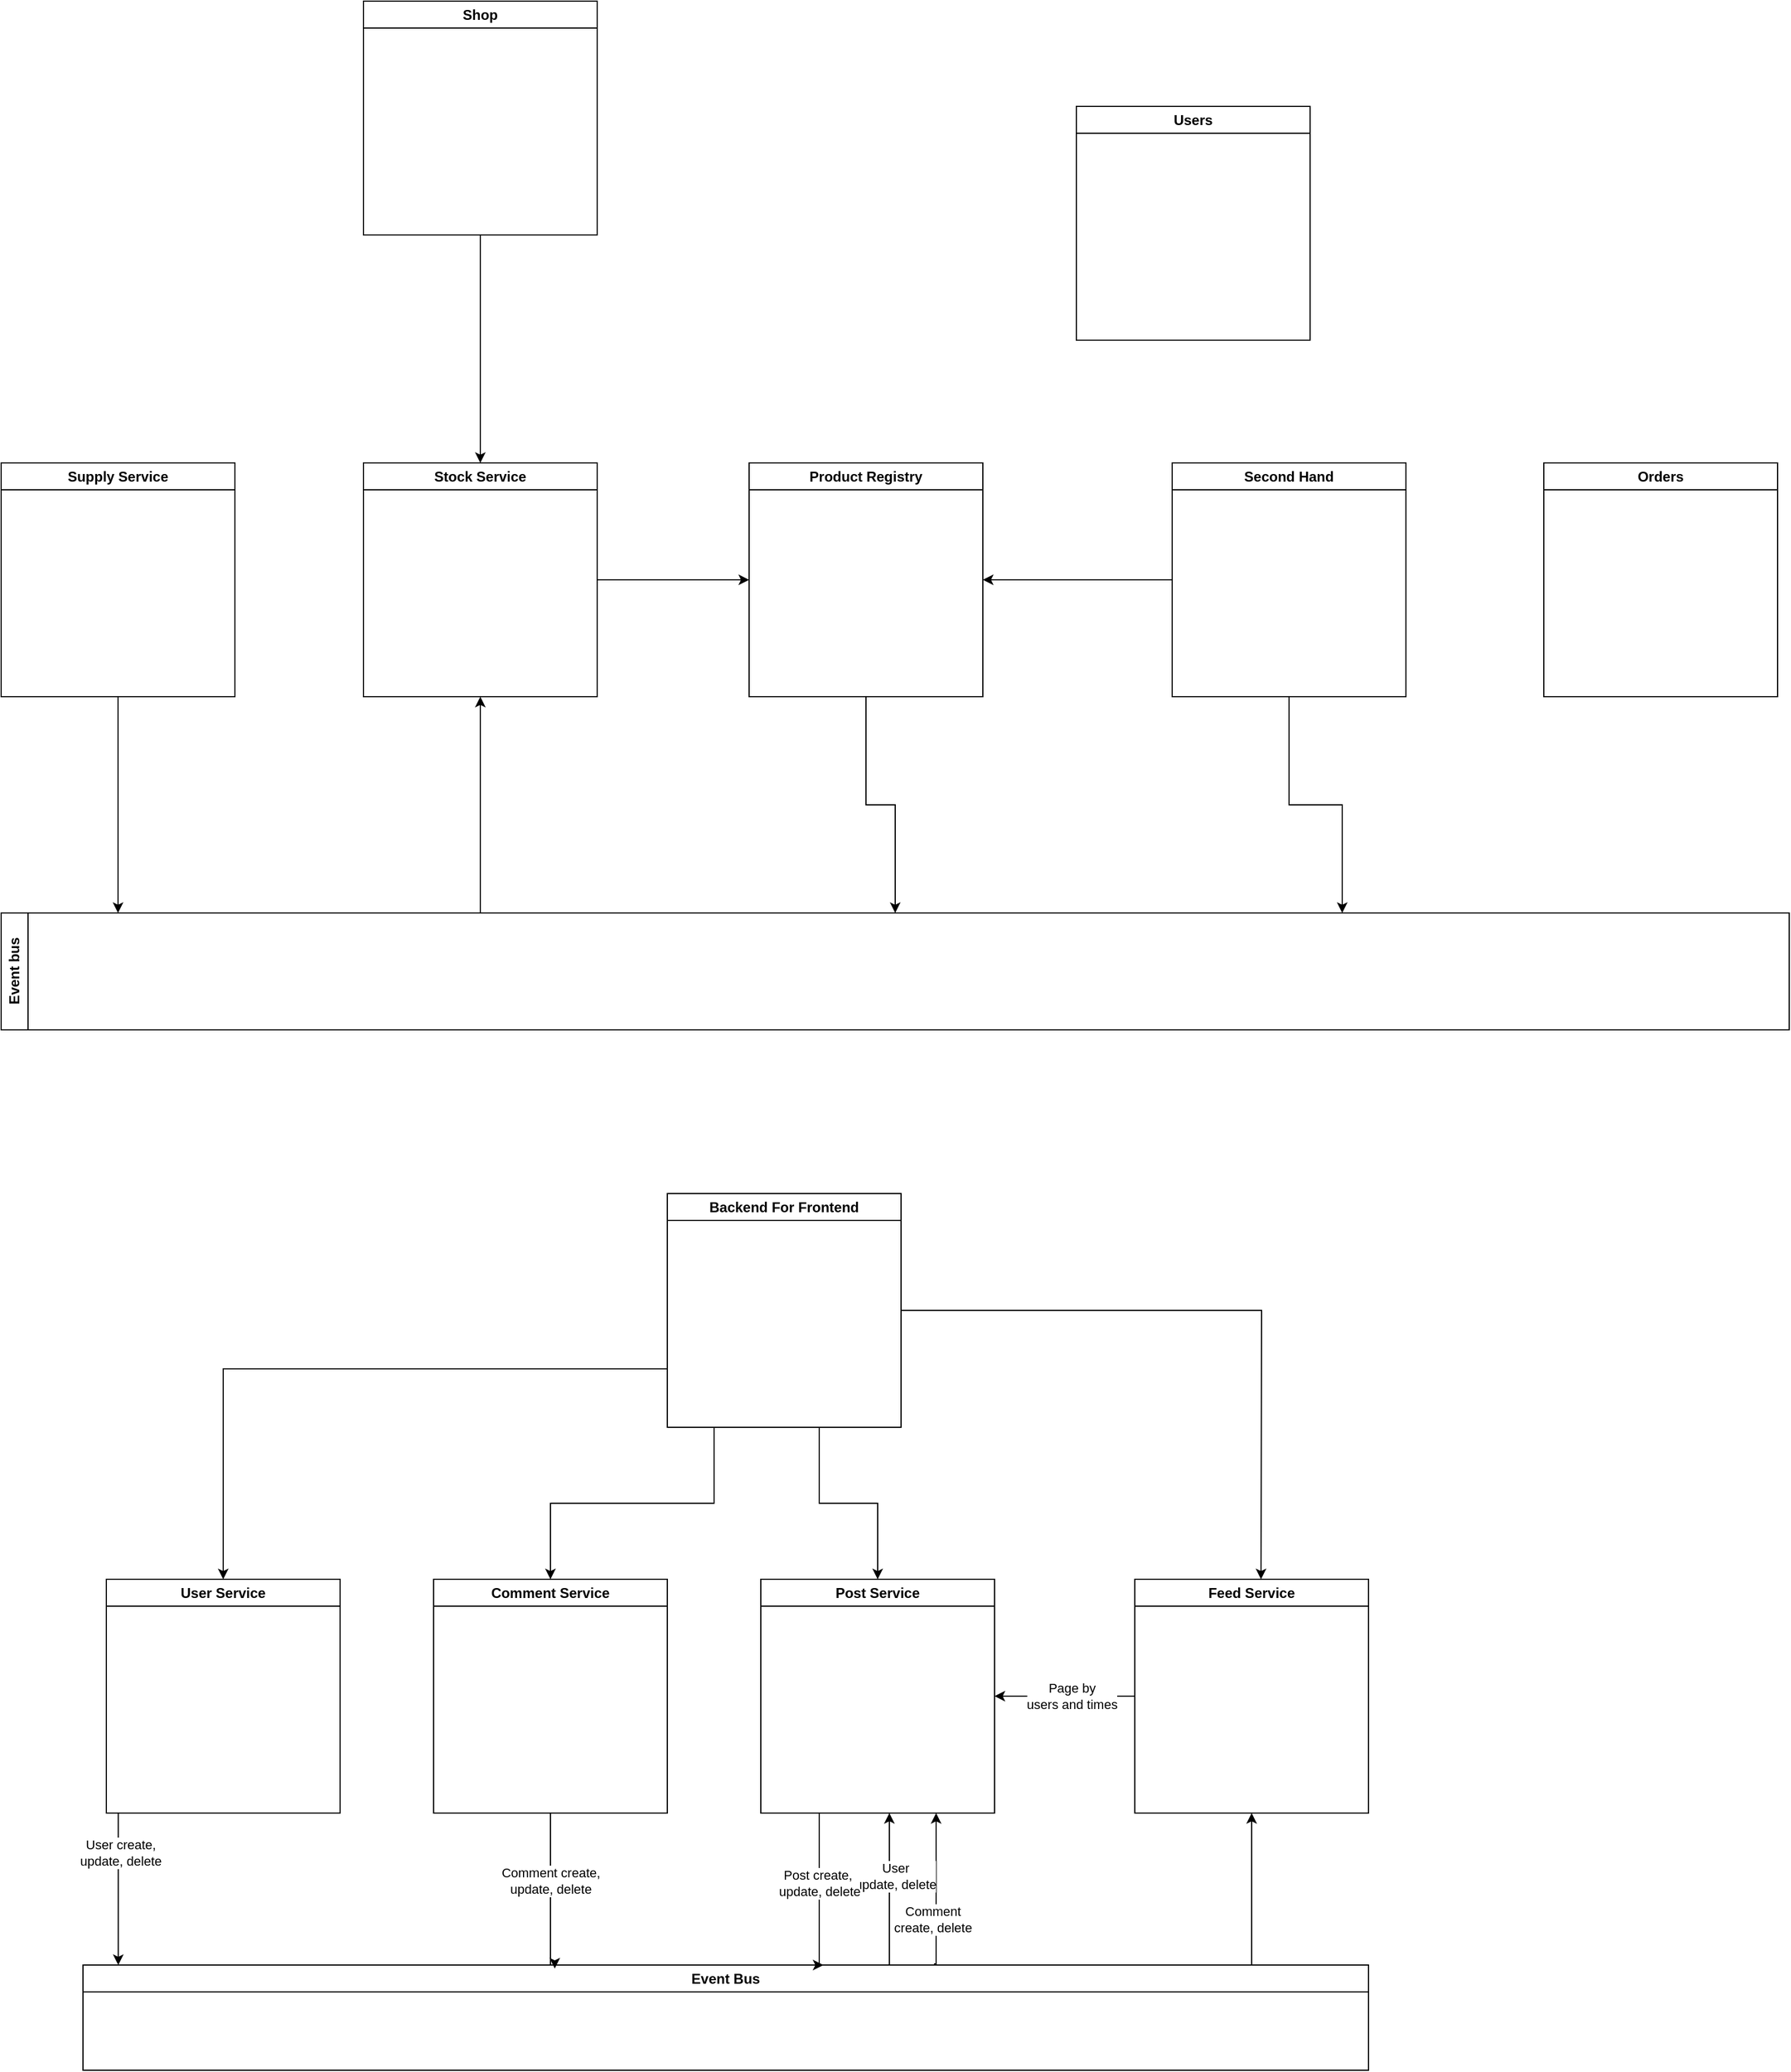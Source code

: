 <mxfile version="26.0.5">
  <diagram id="C5RBs43oDa-KdzZeNtuy" name="Page-1">
    <mxGraphModel dx="2074" dy="1148" grid="1" gridSize="10" guides="1" tooltips="1" connect="1" arrows="1" fold="1" page="1" pageScale="1" pageWidth="827" pageHeight="1169" math="0" shadow="0">
      <root>
        <mxCell id="WIyWlLk6GJQsqaUBKTNV-0" />
        <mxCell id="WIyWlLk6GJQsqaUBKTNV-1" parent="WIyWlLk6GJQsqaUBKTNV-0" />
        <mxCell id="yEuNvLYkDTbbYPns3G2Z-18" style="edgeStyle=orthogonalEdgeStyle;rounded=0;orthogonalLoop=1;jettySize=auto;html=1;entryX=0.5;entryY=0;entryDx=0;entryDy=0;" parent="WIyWlLk6GJQsqaUBKTNV-1" source="yEuNvLYkDTbbYPns3G2Z-0" target="yEuNvLYkDTbbYPns3G2Z-13" edge="1">
          <mxGeometry relative="1" as="geometry" />
        </mxCell>
        <mxCell id="yEuNvLYkDTbbYPns3G2Z-0" value="Product Registry" style="swimlane;whiteSpace=wrap;html=1;" parent="WIyWlLk6GJQsqaUBKTNV-1" vertex="1">
          <mxGeometry x="670" y="485" width="200" height="200" as="geometry" />
        </mxCell>
        <mxCell id="yEuNvLYkDTbbYPns3G2Z-7" style="edgeStyle=orthogonalEdgeStyle;rounded=0;orthogonalLoop=1;jettySize=auto;html=1;entryX=1;entryY=0.5;entryDx=0;entryDy=0;" parent="WIyWlLk6GJQsqaUBKTNV-1" source="yEuNvLYkDTbbYPns3G2Z-1" target="yEuNvLYkDTbbYPns3G2Z-0" edge="1">
          <mxGeometry relative="1" as="geometry" />
        </mxCell>
        <mxCell id="yEuNvLYkDTbbYPns3G2Z-14" style="edgeStyle=orthogonalEdgeStyle;rounded=0;orthogonalLoop=1;jettySize=auto;html=1;entryX=0.75;entryY=0;entryDx=0;entryDy=0;" parent="WIyWlLk6GJQsqaUBKTNV-1" source="yEuNvLYkDTbbYPns3G2Z-1" target="yEuNvLYkDTbbYPns3G2Z-13" edge="1">
          <mxGeometry relative="1" as="geometry">
            <mxPoint x="1130" y="850" as="targetPoint" />
          </mxGeometry>
        </mxCell>
        <mxCell id="yEuNvLYkDTbbYPns3G2Z-1" value="Second Hand" style="swimlane;whiteSpace=wrap;html=1;" parent="WIyWlLk6GJQsqaUBKTNV-1" vertex="1">
          <mxGeometry x="1032" y="485" width="200" height="200" as="geometry" />
        </mxCell>
        <mxCell id="yEuNvLYkDTbbYPns3G2Z-4" style="edgeStyle=orthogonalEdgeStyle;rounded=0;orthogonalLoop=1;jettySize=auto;html=1;entryX=0;entryY=0.5;entryDx=0;entryDy=0;" parent="WIyWlLk6GJQsqaUBKTNV-1" source="yEuNvLYkDTbbYPns3G2Z-2" target="yEuNvLYkDTbbYPns3G2Z-0" edge="1">
          <mxGeometry relative="1" as="geometry">
            <mxPoint x="850" y="575" as="targetPoint" />
            <Array as="points">
              <mxPoint x="590" y="585" />
              <mxPoint x="590" y="585" />
            </Array>
          </mxGeometry>
        </mxCell>
        <mxCell id="yEuNvLYkDTbbYPns3G2Z-2" value="Stock Service" style="swimlane;whiteSpace=wrap;html=1;" parent="WIyWlLk6GJQsqaUBKTNV-1" vertex="1">
          <mxGeometry x="340" y="485" width="200" height="200" as="geometry" />
        </mxCell>
        <mxCell id="yEuNvLYkDTbbYPns3G2Z-10" style="edgeStyle=orthogonalEdgeStyle;rounded=0;orthogonalLoop=1;jettySize=auto;html=1;" parent="WIyWlLk6GJQsqaUBKTNV-1" source="yEuNvLYkDTbbYPns3G2Z-3" target="yEuNvLYkDTbbYPns3G2Z-2" edge="1">
          <mxGeometry relative="1" as="geometry" />
        </mxCell>
        <mxCell id="yEuNvLYkDTbbYPns3G2Z-3" value="Shop" style="swimlane;whiteSpace=wrap;html=1;" parent="WIyWlLk6GJQsqaUBKTNV-1" vertex="1">
          <mxGeometry x="340" y="90" width="200" height="200" as="geometry" />
        </mxCell>
        <mxCell id="yEuNvLYkDTbbYPns3G2Z-17" style="edgeStyle=orthogonalEdgeStyle;rounded=0;orthogonalLoop=1;jettySize=auto;html=1;entryX=0.5;entryY=1;entryDx=0;entryDy=0;" parent="WIyWlLk6GJQsqaUBKTNV-1" source="yEuNvLYkDTbbYPns3G2Z-13" target="yEuNvLYkDTbbYPns3G2Z-2" edge="1">
          <mxGeometry relative="1" as="geometry">
            <Array as="points">
              <mxPoint x="440" y="820" />
              <mxPoint x="440" y="820" />
            </Array>
          </mxGeometry>
        </mxCell>
        <mxCell id="yEuNvLYkDTbbYPns3G2Z-13" value="Event bus" style="swimlane;horizontal=0;whiteSpace=wrap;html=1;" parent="WIyWlLk6GJQsqaUBKTNV-1" vertex="1">
          <mxGeometry x="30" y="870" width="1530" height="100" as="geometry" />
        </mxCell>
        <mxCell id="yEuNvLYkDTbbYPns3G2Z-16" style="edgeStyle=orthogonalEdgeStyle;rounded=0;orthogonalLoop=1;jettySize=auto;html=1;" parent="WIyWlLk6GJQsqaUBKTNV-1" source="yEuNvLYkDTbbYPns3G2Z-15" edge="1">
          <mxGeometry relative="1" as="geometry">
            <mxPoint x="130" y="870" as="targetPoint" />
          </mxGeometry>
        </mxCell>
        <mxCell id="yEuNvLYkDTbbYPns3G2Z-15" value="Supply Service" style="swimlane;whiteSpace=wrap;html=1;" parent="WIyWlLk6GJQsqaUBKTNV-1" vertex="1">
          <mxGeometry x="30" y="485" width="200" height="200" as="geometry" />
        </mxCell>
        <mxCell id="yEuNvLYkDTbbYPns3G2Z-20" value="Orders" style="swimlane;whiteSpace=wrap;html=1;" parent="WIyWlLk6GJQsqaUBKTNV-1" vertex="1">
          <mxGeometry x="1350" y="485" width="200" height="200" as="geometry" />
        </mxCell>
        <mxCell id="yEuNvLYkDTbbYPns3G2Z-22" value="Users" style="swimlane;whiteSpace=wrap;html=1;" parent="WIyWlLk6GJQsqaUBKTNV-1" vertex="1">
          <mxGeometry x="950" y="180" width="200" height="200" as="geometry" />
        </mxCell>
        <mxCell id="yEuNvLYkDTbbYPns3G2Z-23" value="Post Service" style="swimlane;whiteSpace=wrap;html=1;" parent="WIyWlLk6GJQsqaUBKTNV-1" vertex="1">
          <mxGeometry x="680" y="1440" width="200" height="200" as="geometry" />
        </mxCell>
        <mxCell id="yEuNvLYkDTbbYPns3G2Z-34" style="edgeStyle=orthogonalEdgeStyle;rounded=0;orthogonalLoop=1;jettySize=auto;html=1;entryX=0.282;entryY=-0.022;entryDx=0;entryDy=0;entryPerimeter=0;exitX=0.25;exitY=1;exitDx=0;exitDy=0;" parent="WIyWlLk6GJQsqaUBKTNV-1" source="yEuNvLYkDTbbYPns3G2Z-24" edge="1">
          <mxGeometry relative="1" as="geometry">
            <mxPoint x="40" y="1541.98" as="sourcePoint" />
            <mxPoint x="130.2" y="1770" as="targetPoint" />
            <Array as="points">
              <mxPoint x="130" y="1640" />
            </Array>
          </mxGeometry>
        </mxCell>
        <mxCell id="yEuNvLYkDTbbYPns3G2Z-40" value="User create,&lt;div&gt;update, delete&lt;/div&gt;" style="edgeLabel;html=1;align=center;verticalAlign=middle;resizable=0;points=[];" parent="yEuNvLYkDTbbYPns3G2Z-34" vertex="1" connectable="0">
          <mxGeometry x="-0.131" y="2" relative="1" as="geometry">
            <mxPoint as="offset" />
          </mxGeometry>
        </mxCell>
        <mxCell id="yEuNvLYkDTbbYPns3G2Z-24" value="User Service" style="swimlane;whiteSpace=wrap;html=1;" parent="WIyWlLk6GJQsqaUBKTNV-1" vertex="1">
          <mxGeometry x="120" y="1440" width="200" height="200" as="geometry" />
        </mxCell>
        <mxCell id="yEuNvLYkDTbbYPns3G2Z-26" value="Comment Service" style="swimlane;whiteSpace=wrap;html=1;" parent="WIyWlLk6GJQsqaUBKTNV-1" vertex="1">
          <mxGeometry x="400" y="1440" width="200" height="200" as="geometry" />
        </mxCell>
        <mxCell id="yEuNvLYkDTbbYPns3G2Z-50" style="edgeStyle=orthogonalEdgeStyle;rounded=0;orthogonalLoop=1;jettySize=auto;html=1;entryX=1;entryY=0.5;entryDx=0;entryDy=0;" parent="WIyWlLk6GJQsqaUBKTNV-1" source="yEuNvLYkDTbbYPns3G2Z-27" target="yEuNvLYkDTbbYPns3G2Z-23" edge="1">
          <mxGeometry relative="1" as="geometry" />
        </mxCell>
        <mxCell id="yEuNvLYkDTbbYPns3G2Z-51" value="Page by&lt;div&gt;users and times&lt;/div&gt;" style="edgeLabel;html=1;align=center;verticalAlign=middle;resizable=0;points=[];" parent="yEuNvLYkDTbbYPns3G2Z-50" vertex="1" connectable="0">
          <mxGeometry x="-0.1" relative="1" as="geometry">
            <mxPoint as="offset" />
          </mxGeometry>
        </mxCell>
        <mxCell id="yEuNvLYkDTbbYPns3G2Z-27" value="Feed Service" style="swimlane;whiteSpace=wrap;html=1;" parent="WIyWlLk6GJQsqaUBKTNV-1" vertex="1">
          <mxGeometry x="1000" y="1440" width="200" height="200" as="geometry" />
        </mxCell>
        <mxCell id="yEuNvLYkDTbbYPns3G2Z-30" style="edgeStyle=orthogonalEdgeStyle;rounded=0;orthogonalLoop=1;jettySize=auto;html=1;entryX=0.5;entryY=0;entryDx=0;entryDy=0;" parent="WIyWlLk6GJQsqaUBKTNV-1" source="yEuNvLYkDTbbYPns3G2Z-28" target="yEuNvLYkDTbbYPns3G2Z-23" edge="1">
          <mxGeometry relative="1" as="geometry">
            <Array as="points">
              <mxPoint x="730" y="1375" />
              <mxPoint x="780" y="1375" />
            </Array>
          </mxGeometry>
        </mxCell>
        <mxCell id="yEuNvLYkDTbbYPns3G2Z-31" style="edgeStyle=orthogonalEdgeStyle;rounded=0;orthogonalLoop=1;jettySize=auto;html=1;exitX=0;exitY=0.75;exitDx=0;exitDy=0;entryX=0.5;entryY=0;entryDx=0;entryDy=0;" parent="WIyWlLk6GJQsqaUBKTNV-1" source="yEuNvLYkDTbbYPns3G2Z-28" target="yEuNvLYkDTbbYPns3G2Z-24" edge="1">
          <mxGeometry relative="1" as="geometry" />
        </mxCell>
        <mxCell id="yEuNvLYkDTbbYPns3G2Z-28" value="Backend For Frontend" style="swimlane;whiteSpace=wrap;html=1;" parent="WIyWlLk6GJQsqaUBKTNV-1" vertex="1">
          <mxGeometry x="600" y="1110" width="200" height="200" as="geometry" />
        </mxCell>
        <mxCell id="yEuNvLYkDTbbYPns3G2Z-32" style="edgeStyle=orthogonalEdgeStyle;rounded=0;orthogonalLoop=1;jettySize=auto;html=1;entryX=0.64;entryY=-0.005;entryDx=0;entryDy=0;entryPerimeter=0;exitX=1;exitY=0.5;exitDx=0;exitDy=0;" parent="WIyWlLk6GJQsqaUBKTNV-1" source="yEuNvLYkDTbbYPns3G2Z-28" edge="1">
          <mxGeometry relative="1" as="geometry">
            <mxPoint x="860" y="1210" as="sourcePoint" />
            <mxPoint x="1108" y="1440" as="targetPoint" />
          </mxGeometry>
        </mxCell>
        <mxCell id="yEuNvLYkDTbbYPns3G2Z-33" style="edgeStyle=orthogonalEdgeStyle;rounded=0;orthogonalLoop=1;jettySize=auto;html=1;" parent="WIyWlLk6GJQsqaUBKTNV-1" source="yEuNvLYkDTbbYPns3G2Z-28" target="yEuNvLYkDTbbYPns3G2Z-26" edge="1">
          <mxGeometry relative="1" as="geometry">
            <mxPoint x="800" y="1440" as="targetPoint" />
            <Array as="points">
              <mxPoint x="640" y="1375" />
              <mxPoint x="500" y="1375" />
            </Array>
          </mxGeometry>
        </mxCell>
        <mxCell id="yEuNvLYkDTbbYPns3G2Z-38" style="edgeStyle=orthogonalEdgeStyle;rounded=0;orthogonalLoop=1;jettySize=auto;html=1;entryX=0.5;entryY=1;entryDx=0;entryDy=0;exitX=0.91;exitY=0.011;exitDx=0;exitDy=0;exitPerimeter=0;" parent="WIyWlLk6GJQsqaUBKTNV-1" source="yEuNvLYkDTbbYPns3G2Z-36" target="yEuNvLYkDTbbYPns3G2Z-27" edge="1">
          <mxGeometry relative="1" as="geometry">
            <mxPoint x="1100" y="1760" as="sourcePoint" />
            <Array as="points">
              <mxPoint x="1100" y="1771" />
            </Array>
          </mxGeometry>
        </mxCell>
        <mxCell id="yEuNvLYkDTbbYPns3G2Z-43" style="edgeStyle=orthogonalEdgeStyle;rounded=0;orthogonalLoop=1;jettySize=auto;html=1;entryX=0.75;entryY=1;entryDx=0;entryDy=0;exitX=0.662;exitY=-0.011;exitDx=0;exitDy=0;exitPerimeter=0;" parent="WIyWlLk6GJQsqaUBKTNV-1" source="yEuNvLYkDTbbYPns3G2Z-36" target="yEuNvLYkDTbbYPns3G2Z-23" edge="1">
          <mxGeometry relative="1" as="geometry">
            <Array as="points">
              <mxPoint x="830" y="1769" />
            </Array>
          </mxGeometry>
        </mxCell>
        <mxCell id="yEuNvLYkDTbbYPns3G2Z-46" value="Comment&lt;div&gt;create, delete&lt;/div&gt;" style="edgeLabel;html=1;align=center;verticalAlign=middle;resizable=0;points=[];" parent="yEuNvLYkDTbbYPns3G2Z-43" vertex="1" connectable="0">
          <mxGeometry x="-0.316" y="3" relative="1" as="geometry">
            <mxPoint y="4" as="offset" />
          </mxGeometry>
        </mxCell>
        <mxCell id="yEuNvLYkDTbbYPns3G2Z-47" style="edgeStyle=orthogonalEdgeStyle;rounded=0;orthogonalLoop=1;jettySize=auto;html=1;exitX=0.626;exitY=0;exitDx=0;exitDy=0;exitPerimeter=0;" parent="WIyWlLk6GJQsqaUBKTNV-1" source="yEuNvLYkDTbbYPns3G2Z-36" edge="1">
          <mxGeometry relative="1" as="geometry">
            <mxPoint x="790" y="1640" as="targetPoint" />
            <Array as="points">
              <mxPoint x="790" y="1770" />
              <mxPoint x="790" y="1640" />
            </Array>
          </mxGeometry>
        </mxCell>
        <mxCell id="yEuNvLYkDTbbYPns3G2Z-48" value="User&lt;div&gt;update, delete&lt;/div&gt;" style="edgeLabel;html=1;align=center;verticalAlign=middle;resizable=0;points=[];" parent="yEuNvLYkDTbbYPns3G2Z-47" vertex="1" connectable="0">
          <mxGeometry x="0.32" y="-1" relative="1" as="geometry">
            <mxPoint x="4" y="9" as="offset" />
          </mxGeometry>
        </mxCell>
        <mxCell id="yEuNvLYkDTbbYPns3G2Z-36" value="Event Bus" style="swimlane;whiteSpace=wrap;html=1;" parent="WIyWlLk6GJQsqaUBKTNV-1" vertex="1">
          <mxGeometry x="100" y="1770" width="1100" height="90" as="geometry" />
        </mxCell>
        <mxCell id="yEuNvLYkDTbbYPns3G2Z-37" style="edgeStyle=orthogonalEdgeStyle;rounded=0;orthogonalLoop=1;jettySize=auto;html=1;entryX=0.367;entryY=0.033;entryDx=0;entryDy=0;entryPerimeter=0;" parent="WIyWlLk6GJQsqaUBKTNV-1" source="yEuNvLYkDTbbYPns3G2Z-26" target="yEuNvLYkDTbbYPns3G2Z-36" edge="1">
          <mxGeometry relative="1" as="geometry">
            <Array as="points">
              <mxPoint x="500" y="1770" />
              <mxPoint x="504" y="1770" />
            </Array>
          </mxGeometry>
        </mxCell>
        <mxCell id="yEuNvLYkDTbbYPns3G2Z-39" value="Comment create,&lt;div&gt;update, delete&lt;/div&gt;" style="edgeLabel;html=1;align=center;verticalAlign=middle;resizable=0;points=[];" parent="yEuNvLYkDTbbYPns3G2Z-37" vertex="1" connectable="0">
          <mxGeometry x="-0.155" relative="1" as="geometry">
            <mxPoint as="offset" />
          </mxGeometry>
        </mxCell>
        <mxCell id="yEuNvLYkDTbbYPns3G2Z-41" style="edgeStyle=orthogonalEdgeStyle;rounded=0;orthogonalLoop=1;jettySize=auto;html=1;entryX=0.576;entryY=0;entryDx=0;entryDy=0;entryPerimeter=0;" parent="WIyWlLk6GJQsqaUBKTNV-1" source="yEuNvLYkDTbbYPns3G2Z-23" target="yEuNvLYkDTbbYPns3G2Z-36" edge="1">
          <mxGeometry relative="1" as="geometry">
            <mxPoint x="150" y="1768" as="targetPoint" />
            <Array as="points">
              <mxPoint x="730" y="1770" />
            </Array>
          </mxGeometry>
        </mxCell>
        <mxCell id="yEuNvLYkDTbbYPns3G2Z-42" value="Post create,&amp;nbsp;&lt;div&gt;update, delete&lt;/div&gt;" style="edgeLabel;html=1;align=center;verticalAlign=middle;resizable=0;points=[];" parent="yEuNvLYkDTbbYPns3G2Z-41" vertex="1" connectable="0">
          <mxGeometry x="-0.204" y="-1" relative="1" as="geometry">
            <mxPoint x="1" y="7" as="offset" />
          </mxGeometry>
        </mxCell>
      </root>
    </mxGraphModel>
  </diagram>
</mxfile>
